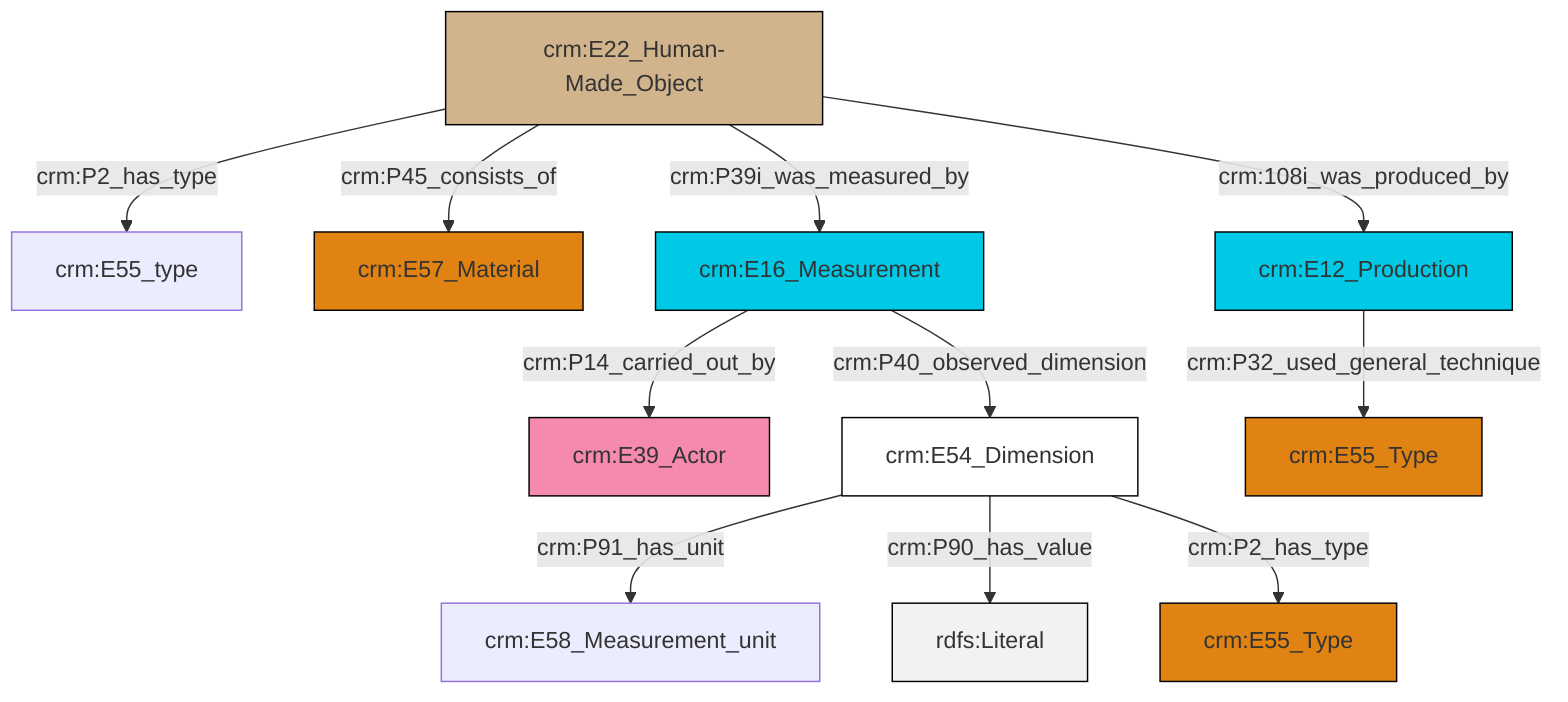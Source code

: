 graph TD
classDef Literal fill:#f2f2f2,stroke:#000000;
classDef CRM_Entity fill:#FFFFFF,stroke:#000000;
classDef Temporal_Entity fill:#00C9E6, stroke:#000000;
classDef Type fill:#E18312, stroke:#000000;
classDef Time-Span fill:#2C9C91, stroke:#000000;
classDef Appellation fill:#FFEB7F, stroke:#000000;
classDef Place fill:#008836, stroke:#000000;
classDef Persistent_Item fill:#B266B2, stroke:#000000;
classDef Conceptual_Object fill:#FFD700, stroke:#000000;
classDef Physical_Thing fill:#D2B48C, stroke:#000000;
classDef Actor fill:#f58aad, stroke:#000000;
classDef PC_Classes fill:#4ce600, stroke:#000000;
classDef Multi fill:#cccccc,stroke:#000000;

2["crm:E22_Human-Made_Object"]:::Physical_Thing -->|crm:P2_has_type| 3["crm:E55_type"]:::Default
2["crm:E22_Human-Made_Object"]:::Physical_Thing -->|crm:P45_consists_of| 4["crm:E57_Material"]:::Type
2["crm:E22_Human-Made_Object"]:::Physical_Thing -->|crm:P39i_was_measured_by| 5["crm:E16_Measurement"]:::Temporal_Entity
6["crm:E54_Dimension"]:::CRM_Entity -->|crm:P91_has_unit| 7["crm:E58_Measurement_unit"]:::Default
5["crm:E16_Measurement"]:::Temporal_Entity -->|crm:P40_observed_dimension| 6["crm:E54_Dimension"]:::CRM_Entity
5["crm:E16_Measurement"]:::Temporal_Entity -->|crm:P14_carried_out_by| 0["crm:E39_Actor"]:::Actor
11["crm:E12_Production"]:::Temporal_Entity -->|crm:P32_used_general_technique| 12["crm:E55_Type"]:::Type
6["crm:E54_Dimension"]:::CRM_Entity -->|crm:P90_has_value| 14[rdfs:Literal]:::Literal
2["crm:E22_Human-Made_Object"]:::Physical_Thing -->|crm:108i_was_produced_by| 11["crm:E12_Production"]:::Temporal_Entity
6["crm:E54_Dimension"]:::CRM_Entity -->|crm:P2_has_type| 9["crm:E55_Type"]:::Type